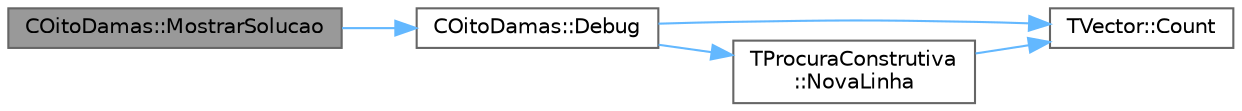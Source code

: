 digraph "COitoDamas::MostrarSolucao"
{
 // LATEX_PDF_SIZE
  bgcolor="transparent";
  edge [fontname=Helvetica,fontsize=10,labelfontname=Helvetica,labelfontsize=10];
  node [fontname=Helvetica,fontsize=10,shape=box,height=0.2,width=0.4];
  rankdir="LR";
  Node1 [id="Node000001",label="COitoDamas::MostrarSolucao",height=0.2,width=0.4,color="gray40", fillcolor="grey60", style="filled", fontcolor="black",tooltip="Mostrar solução, seja um caminho ou o próprio estado."];
  Node1 -> Node2 [id="edge5_Node000001_Node000002",color="steelblue1",style="solid",tooltip=" "];
  Node2 [id="Node000002",label="COitoDamas::Debug",height=0.2,width=0.4,color="grey40", fillcolor="white", style="filled",URL="$classCOitoDamas.html#a8c4dfb787a9f0d8f2a8c88e682aaeb78",tooltip="Mostra o estado no ecrã, para debug."];
  Node2 -> Node3 [id="edge6_Node000002_Node000003",color="steelblue1",style="solid",tooltip=" "];
  Node3 [id="Node000003",label="TVector::Count",height=0.2,width=0.4,color="grey40", fillcolor="white", style="filled",URL="$classTVector.html#a427bf294df0ee2bf96e30d278c08389f",tooltip=" "];
  Node2 -> Node4 [id="edge7_Node000002_Node000004",color="steelblue1",style="solid",tooltip=" "];
  Node4 [id="Node000004",label="TProcuraConstrutiva\l::NovaLinha",height=0.2,width=0.4,color="grey40", fillcolor="white", style="filled",URL="$classTProcuraConstrutiva.html#a7426b2abb333f77ef5d00ae46d5f2d32",tooltip=" "];
  Node4 -> Node3 [id="edge8_Node000004_Node000003",color="steelblue1",style="solid",tooltip=" "];
}
